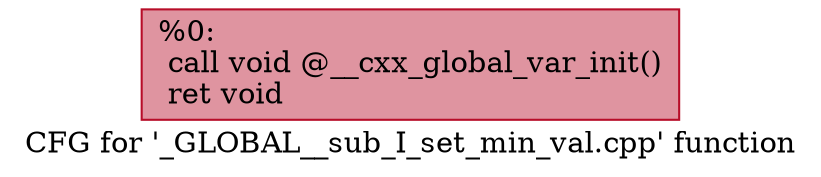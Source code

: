 digraph "CFG for '_GLOBAL__sub_I_set_min_val.cpp' function" {
	label="CFG for '_GLOBAL__sub_I_set_min_val.cpp' function";

	Node0x2ac56ee1930 [shape=record,color="#b70d28ff", style=filled, fillcolor="#b70d2870",label="{%0:\l  call void @__cxx_global_var_init()\l  ret void\l}"];
}
